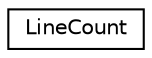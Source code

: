 digraph "Graphe hiérarchique des classes"
{
 // INTERACTIVE_SVG=YES
  edge [fontname="Helvetica",fontsize="10",labelfontname="Helvetica",labelfontsize="10"];
  node [fontname="Helvetica",fontsize="10",shape=record];
  rankdir="LR";
  Node0 [label="LineCount",height=0.2,width=0.4,color="black", fillcolor="white", style="filled",URL="$struct_line_count.html"];
}

